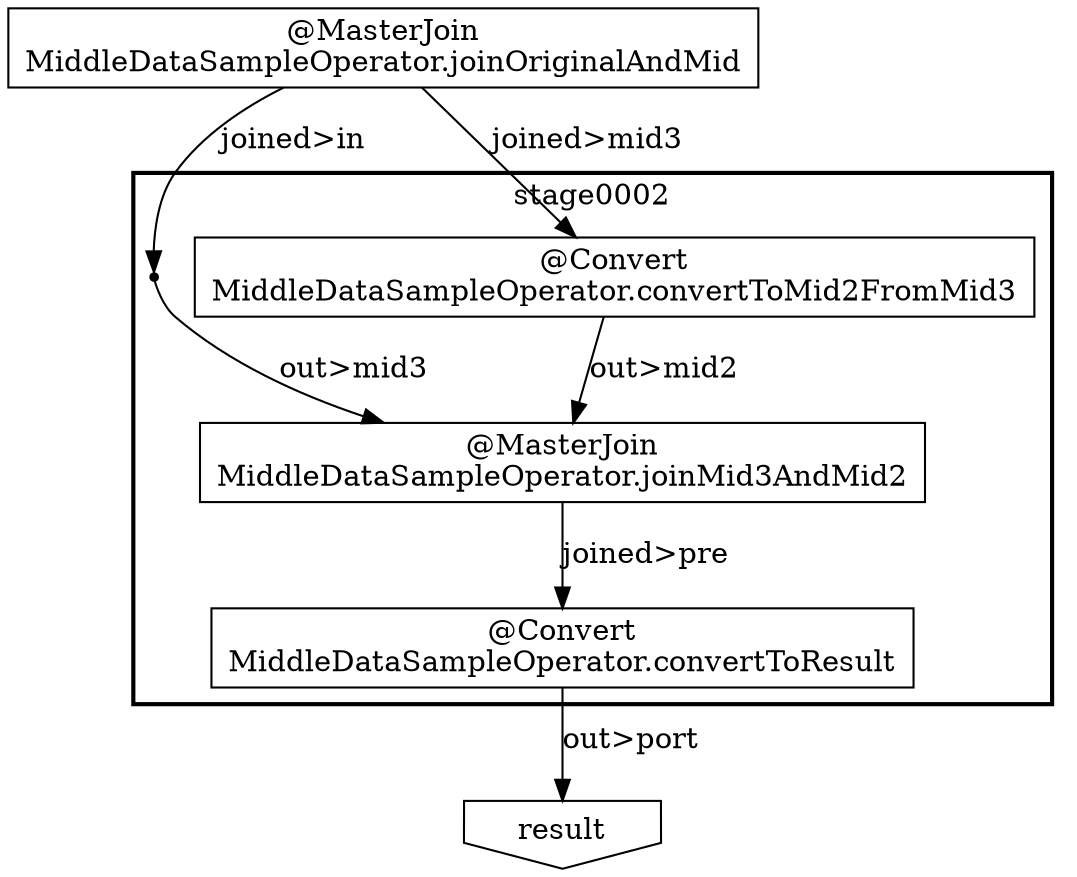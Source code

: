 digraph {
    "6e989493-c2b3-4a10-8621-f05b79da2c30" [shape=box, label="@MasterJoin\nMiddleDataSampleOperator.joinOriginalAndMid"];
    subgraph "cluster_32e337cd-8bd4-4b5d-8a9e-d43c851a3ff7" {
        label = "stage0002";
        style = bold;
        "05f2b12d-6d86-4a3c-a7ca-741a42382f15" [shape=box, label="@MasterJoin\nMiddleDataSampleOperator.joinMid3AndMid2"];
        "dad1b06a-73e3-4c58-8135-9bf420209229" [shape=box, label="@Convert\nMiddleDataSampleOperator.convertToResult"];
        "bd7ab677-7702-4a09-a4b7-6c1cd81842fb" [shape=point];
        "cb6c29d8-01a7-4a9a-905a-f4910c319502" [shape=box, label="@Convert\nMiddleDataSampleOperator.convertToMid2FromMid3"];
    }
    "1b002792-88ff-4a32-8409-7b7097b5fe22" [shape=invhouse, label="result"];
    "cb6c29d8-01a7-4a9a-905a-f4910c319502" -> "05f2b12d-6d86-4a3c-a7ca-741a42382f15" [label="out>mid2"];
    "bd7ab677-7702-4a09-a4b7-6c1cd81842fb" -> "05f2b12d-6d86-4a3c-a7ca-741a42382f15" [label="out>mid3"];
    "dad1b06a-73e3-4c58-8135-9bf420209229" -> "1b002792-88ff-4a32-8409-7b7097b5fe22" [label="out>port"];
    "05f2b12d-6d86-4a3c-a7ca-741a42382f15" -> "dad1b06a-73e3-4c58-8135-9bf420209229" [label="joined>pre"];
    "6e989493-c2b3-4a10-8621-f05b79da2c30" -> "cb6c29d8-01a7-4a9a-905a-f4910c319502" [label="joined>mid3"];
    "6e989493-c2b3-4a10-8621-f05b79da2c30" -> "bd7ab677-7702-4a09-a4b7-6c1cd81842fb" [label="joined>in"];
}
